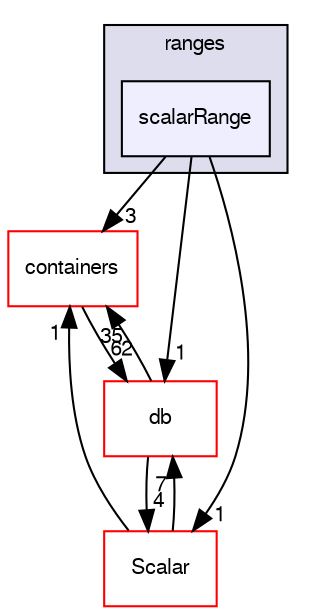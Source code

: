 digraph "src/OpenFOAM/primitives/ranges/scalarRange" {
  bgcolor=transparent;
  compound=true
  node [ fontsize="10", fontname="FreeSans"];
  edge [ labelfontsize="10", labelfontname="FreeSans"];
  subgraph clusterdir_4c2d2f51554615c82797d0537eafbb2e {
    graph [ bgcolor="#ddddee", pencolor="black", label="ranges" fontname="FreeSans", fontsize="10", URL="dir_4c2d2f51554615c82797d0537eafbb2e.html"]
  dir_c4e688ab11e3ce29421be8fa205760ef [shape=box, label="scalarRange", style="filled", fillcolor="#eeeeff", pencolor="black", URL="dir_c4e688ab11e3ce29421be8fa205760ef.html"];
  }
  dir_19d0872053bde092be81d7fe3f56cbf7 [shape=box label="containers" color="red" URL="dir_19d0872053bde092be81d7fe3f56cbf7.html"];
  dir_b4f4914e791ff496381862f16be45bae [shape=box label="Scalar" color="red" URL="dir_b4f4914e791ff496381862f16be45bae.html"];
  dir_63c634f7a7cfd679ac26c67fb30fc32f [shape=box label="db" color="red" URL="dir_63c634f7a7cfd679ac26c67fb30fc32f.html"];
  dir_19d0872053bde092be81d7fe3f56cbf7->dir_63c634f7a7cfd679ac26c67fb30fc32f [headlabel="62", labeldistance=1.5 headhref="dir_001737_001787.html"];
  dir_b4f4914e791ff496381862f16be45bae->dir_19d0872053bde092be81d7fe3f56cbf7 [headlabel="1", labeldistance=1.5 headhref="dir_002210_001737.html"];
  dir_b4f4914e791ff496381862f16be45bae->dir_63c634f7a7cfd679ac26c67fb30fc32f [headlabel="7", labeldistance=1.5 headhref="dir_002210_001787.html"];
  dir_63c634f7a7cfd679ac26c67fb30fc32f->dir_19d0872053bde092be81d7fe3f56cbf7 [headlabel="35", labeldistance=1.5 headhref="dir_001787_001737.html"];
  dir_63c634f7a7cfd679ac26c67fb30fc32f->dir_b4f4914e791ff496381862f16be45bae [headlabel="4", labeldistance=1.5 headhref="dir_001787_002210.html"];
  dir_c4e688ab11e3ce29421be8fa205760ef->dir_19d0872053bde092be81d7fe3f56cbf7 [headlabel="3", labeldistance=1.5 headhref="dir_002209_001737.html"];
  dir_c4e688ab11e3ce29421be8fa205760ef->dir_b4f4914e791ff496381862f16be45bae [headlabel="1", labeldistance=1.5 headhref="dir_002209_002210.html"];
  dir_c4e688ab11e3ce29421be8fa205760ef->dir_63c634f7a7cfd679ac26c67fb30fc32f [headlabel="1", labeldistance=1.5 headhref="dir_002209_001787.html"];
}
